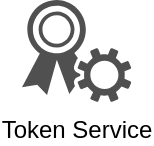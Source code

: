 <mxfile version="14.6.13" type="device"><diagram id="ATfWC9E41Pp3ntfwp_eW" name="Seite-1"><mxGraphModel dx="1086" dy="4473" grid="1" gridSize="10" guides="1" tooltips="1" connect="1" arrows="1" fold="1" page="1" pageScale="1" pageWidth="827" pageHeight="1169" math="0" shadow="0"><root><mxCell id="0"/><mxCell id="1" parent="0"/><mxCell id="lSvSpcBhJ_EfNi7R78D5-1" value="Token Service" style="pointerEvents=1;shadow=0;dashed=0;html=1;strokeColor=none;fillColor=#505050;labelPosition=center;verticalLabelPosition=bottom;verticalAlign=top;outlineConnect=0;align=center;shape=mxgraph.office.security.token_service;aspect=fixed;" vertex="1" parent="1"><mxGeometry x="40" y="-3480" width="54.65" height="51" as="geometry"/></mxCell></root></mxGraphModel></diagram></mxfile>